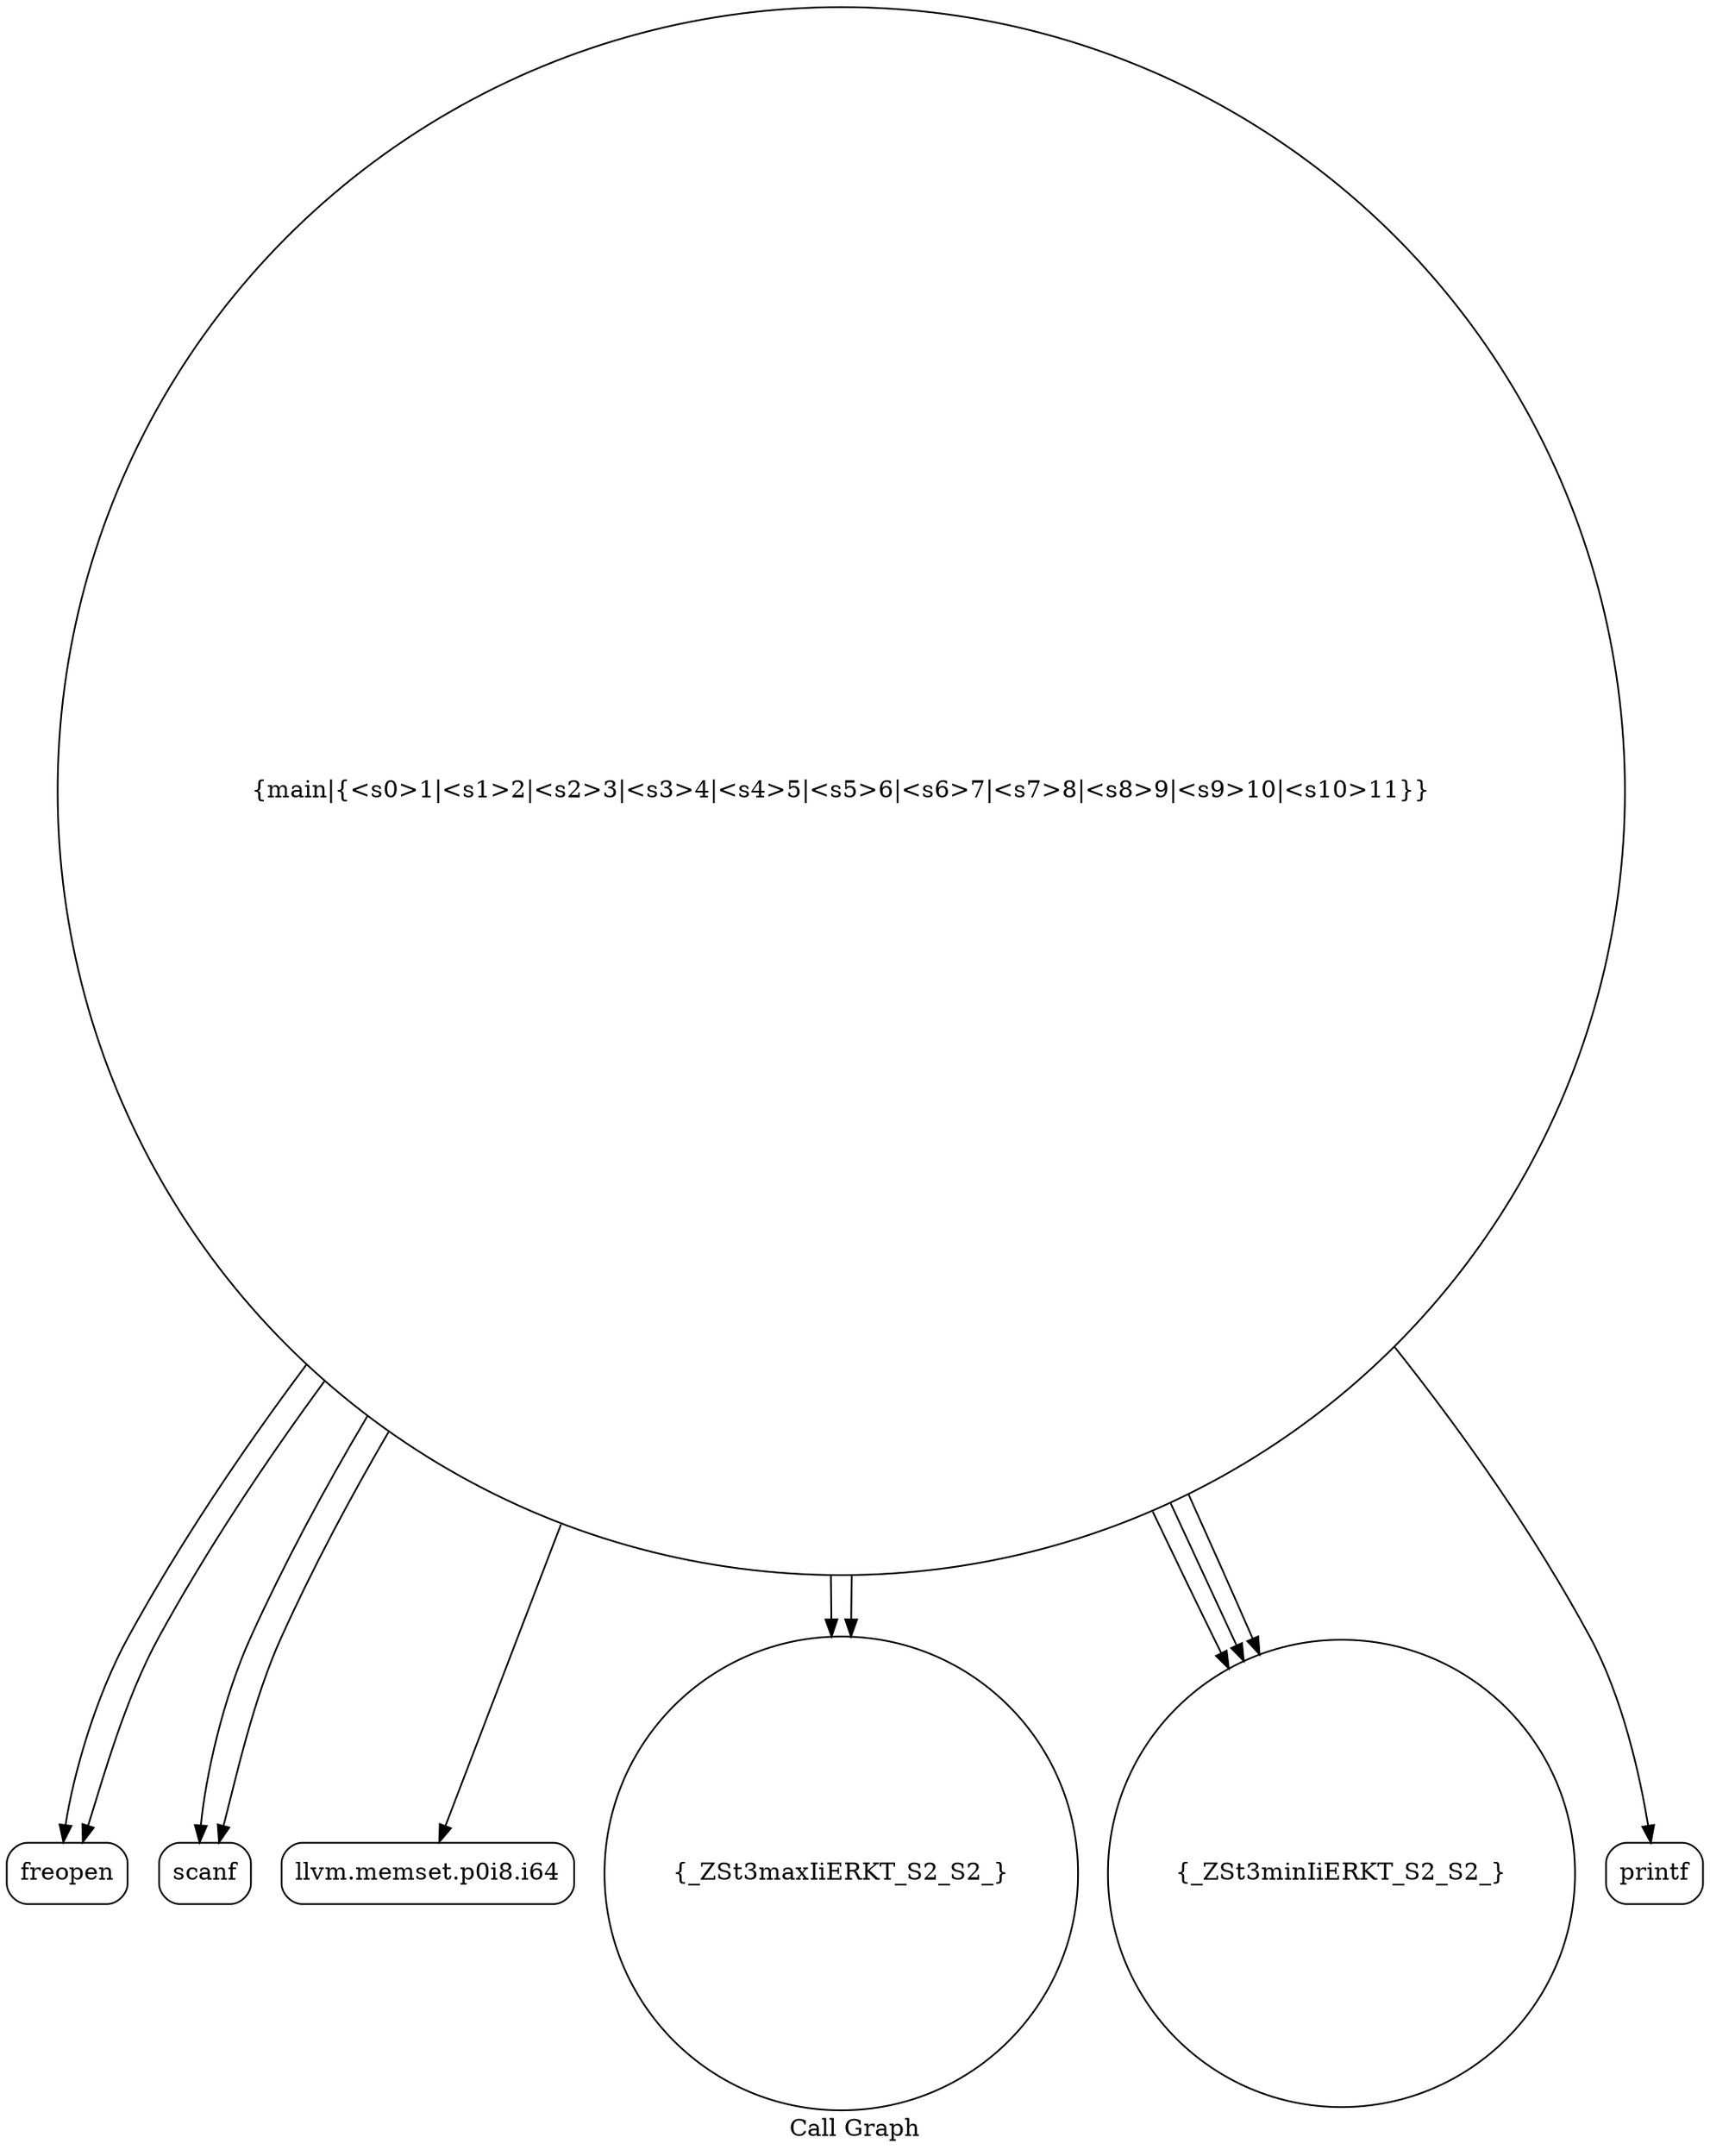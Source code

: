digraph "Call Graph" {
	label="Call Graph";

	Node0x564abb9f4ce0 [shape=record,shape=circle,label="{main|{<s0>1|<s1>2|<s2>3|<s3>4|<s4>5|<s5>6|<s6>7|<s7>8|<s8>9|<s9>10|<s10>11}}"];
	Node0x564abb9f4ce0:s0 -> Node0x564abb9f5170[color=black];
	Node0x564abb9f4ce0:s1 -> Node0x564abb9f5170[color=black];
	Node0x564abb9f4ce0:s2 -> Node0x564abb9f51f0[color=black];
	Node0x564abb9f4ce0:s3 -> Node0x564abb9f51f0[color=black];
	Node0x564abb9f4ce0:s4 -> Node0x564abb9f5270[color=black];
	Node0x564abb9f4ce0:s5 -> Node0x564abb9f5370[color=black];
	Node0x564abb9f4ce0:s6 -> Node0x564abb9f52f0[color=black];
	Node0x564abb9f4ce0:s7 -> Node0x564abb9f52f0[color=black];
	Node0x564abb9f4ce0:s8 -> Node0x564abb9f5370[color=black];
	Node0x564abb9f4ce0:s9 -> Node0x564abb9f52f0[color=black];
	Node0x564abb9f4ce0:s10 -> Node0x564abb9f53f0[color=black];
	Node0x564abb9f51f0 [shape=record,shape=Mrecord,label="{scanf}"];
	Node0x564abb9f52f0 [shape=record,shape=circle,label="{_ZSt3minIiERKT_S2_S2_}"];
	Node0x564abb9f53f0 [shape=record,shape=Mrecord,label="{printf}"];
	Node0x564abb9f5170 [shape=record,shape=Mrecord,label="{freopen}"];
	Node0x564abb9f5270 [shape=record,shape=Mrecord,label="{llvm.memset.p0i8.i64}"];
	Node0x564abb9f5370 [shape=record,shape=circle,label="{_ZSt3maxIiERKT_S2_S2_}"];
}
